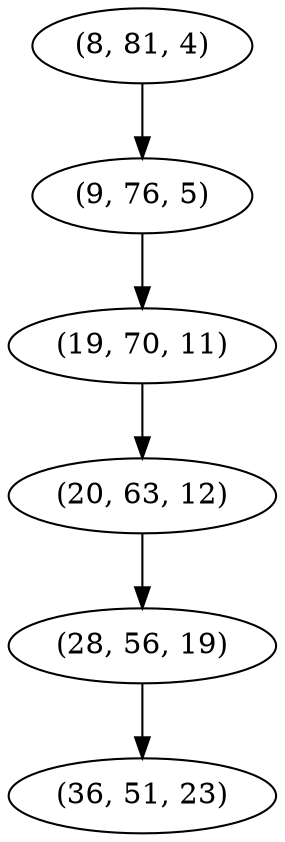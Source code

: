 digraph tree {
    "(8, 81, 4)";
    "(9, 76, 5)";
    "(19, 70, 11)";
    "(20, 63, 12)";
    "(28, 56, 19)";
    "(36, 51, 23)";
    "(8, 81, 4)" -> "(9, 76, 5)";
    "(9, 76, 5)" -> "(19, 70, 11)";
    "(19, 70, 11)" -> "(20, 63, 12)";
    "(20, 63, 12)" -> "(28, 56, 19)";
    "(28, 56, 19)" -> "(36, 51, 23)";
}
